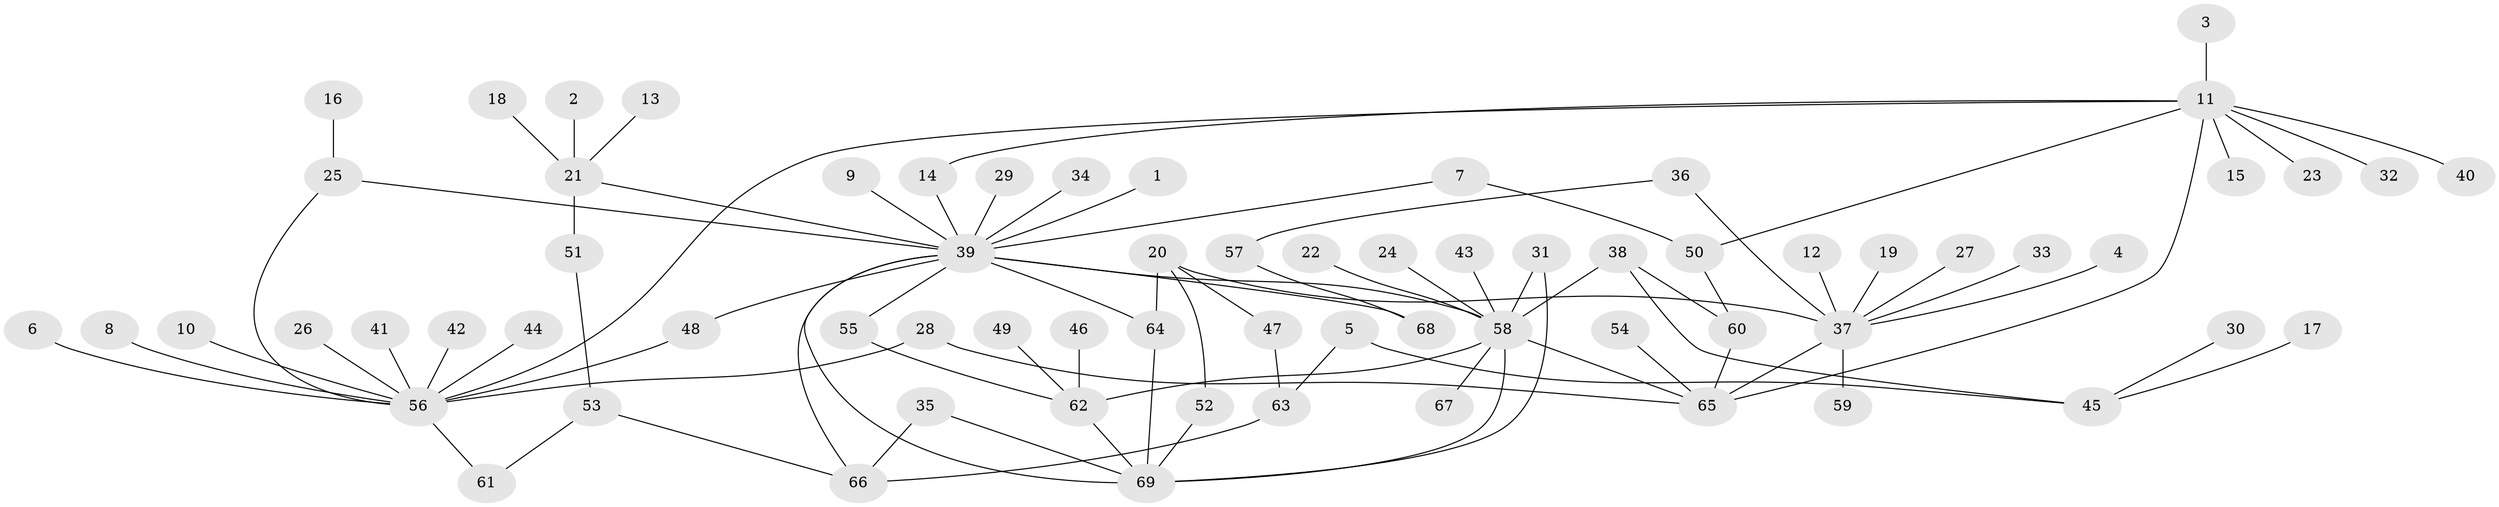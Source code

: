 // original degree distribution, {8: 0.0072992700729927005, 12: 0.014598540145985401, 4: 0.021897810218978103, 18: 0.0072992700729927005, 3: 0.08029197080291971, 6: 0.021897810218978103, 7: 0.021897810218978103, 5: 0.029197080291970802, 1: 0.5693430656934306, 11: 0.0072992700729927005, 15: 0.0072992700729927005, 2: 0.2116788321167883}
// Generated by graph-tools (version 1.1) at 2025/36/03/04/25 23:36:43]
// undirected, 69 vertices, 88 edges
graph export_dot {
  node [color=gray90,style=filled];
  1;
  2;
  3;
  4;
  5;
  6;
  7;
  8;
  9;
  10;
  11;
  12;
  13;
  14;
  15;
  16;
  17;
  18;
  19;
  20;
  21;
  22;
  23;
  24;
  25;
  26;
  27;
  28;
  29;
  30;
  31;
  32;
  33;
  34;
  35;
  36;
  37;
  38;
  39;
  40;
  41;
  42;
  43;
  44;
  45;
  46;
  47;
  48;
  49;
  50;
  51;
  52;
  53;
  54;
  55;
  56;
  57;
  58;
  59;
  60;
  61;
  62;
  63;
  64;
  65;
  66;
  67;
  68;
  69;
  1 -- 39 [weight=1.0];
  2 -- 21 [weight=1.0];
  3 -- 11 [weight=1.0];
  4 -- 37 [weight=1.0];
  5 -- 45 [weight=1.0];
  5 -- 63 [weight=1.0];
  6 -- 56 [weight=1.0];
  7 -- 39 [weight=1.0];
  7 -- 50 [weight=1.0];
  8 -- 56 [weight=1.0];
  9 -- 39 [weight=1.0];
  10 -- 56 [weight=1.0];
  11 -- 14 [weight=1.0];
  11 -- 15 [weight=1.0];
  11 -- 23 [weight=1.0];
  11 -- 32 [weight=1.0];
  11 -- 40 [weight=1.0];
  11 -- 50 [weight=1.0];
  11 -- 56 [weight=1.0];
  11 -- 65 [weight=1.0];
  12 -- 37 [weight=1.0];
  13 -- 21 [weight=1.0];
  14 -- 39 [weight=1.0];
  16 -- 25 [weight=1.0];
  17 -- 45 [weight=1.0];
  18 -- 21 [weight=1.0];
  19 -- 37 [weight=1.0];
  20 -- 37 [weight=1.0];
  20 -- 47 [weight=1.0];
  20 -- 52 [weight=1.0];
  20 -- 64 [weight=1.0];
  21 -- 39 [weight=1.0];
  21 -- 51 [weight=1.0];
  22 -- 58 [weight=1.0];
  24 -- 58 [weight=1.0];
  25 -- 39 [weight=1.0];
  25 -- 56 [weight=1.0];
  26 -- 56 [weight=1.0];
  27 -- 37 [weight=1.0];
  28 -- 56 [weight=1.0];
  28 -- 65 [weight=1.0];
  29 -- 39 [weight=1.0];
  30 -- 45 [weight=1.0];
  31 -- 58 [weight=1.0];
  31 -- 69 [weight=1.0];
  33 -- 37 [weight=1.0];
  34 -- 39 [weight=1.0];
  35 -- 66 [weight=1.0];
  35 -- 69 [weight=1.0];
  36 -- 37 [weight=1.0];
  36 -- 57 [weight=1.0];
  37 -- 59 [weight=1.0];
  37 -- 65 [weight=1.0];
  38 -- 45 [weight=1.0];
  38 -- 58 [weight=1.0];
  38 -- 60 [weight=1.0];
  39 -- 48 [weight=1.0];
  39 -- 55 [weight=1.0];
  39 -- 58 [weight=1.0];
  39 -- 64 [weight=1.0];
  39 -- 66 [weight=1.0];
  39 -- 68 [weight=2.0];
  39 -- 69 [weight=1.0];
  41 -- 56 [weight=1.0];
  42 -- 56 [weight=1.0];
  43 -- 58 [weight=1.0];
  44 -- 56 [weight=1.0];
  46 -- 62 [weight=1.0];
  47 -- 63 [weight=1.0];
  48 -- 56 [weight=1.0];
  49 -- 62 [weight=1.0];
  50 -- 60 [weight=1.0];
  51 -- 53 [weight=1.0];
  52 -- 69 [weight=1.0];
  53 -- 61 [weight=1.0];
  53 -- 66 [weight=1.0];
  54 -- 65 [weight=1.0];
  55 -- 62 [weight=1.0];
  56 -- 61 [weight=1.0];
  57 -- 68 [weight=1.0];
  58 -- 62 [weight=1.0];
  58 -- 65 [weight=1.0];
  58 -- 67 [weight=1.0];
  58 -- 69 [weight=1.0];
  60 -- 65 [weight=1.0];
  62 -- 69 [weight=1.0];
  63 -- 66 [weight=1.0];
  64 -- 69 [weight=1.0];
}
